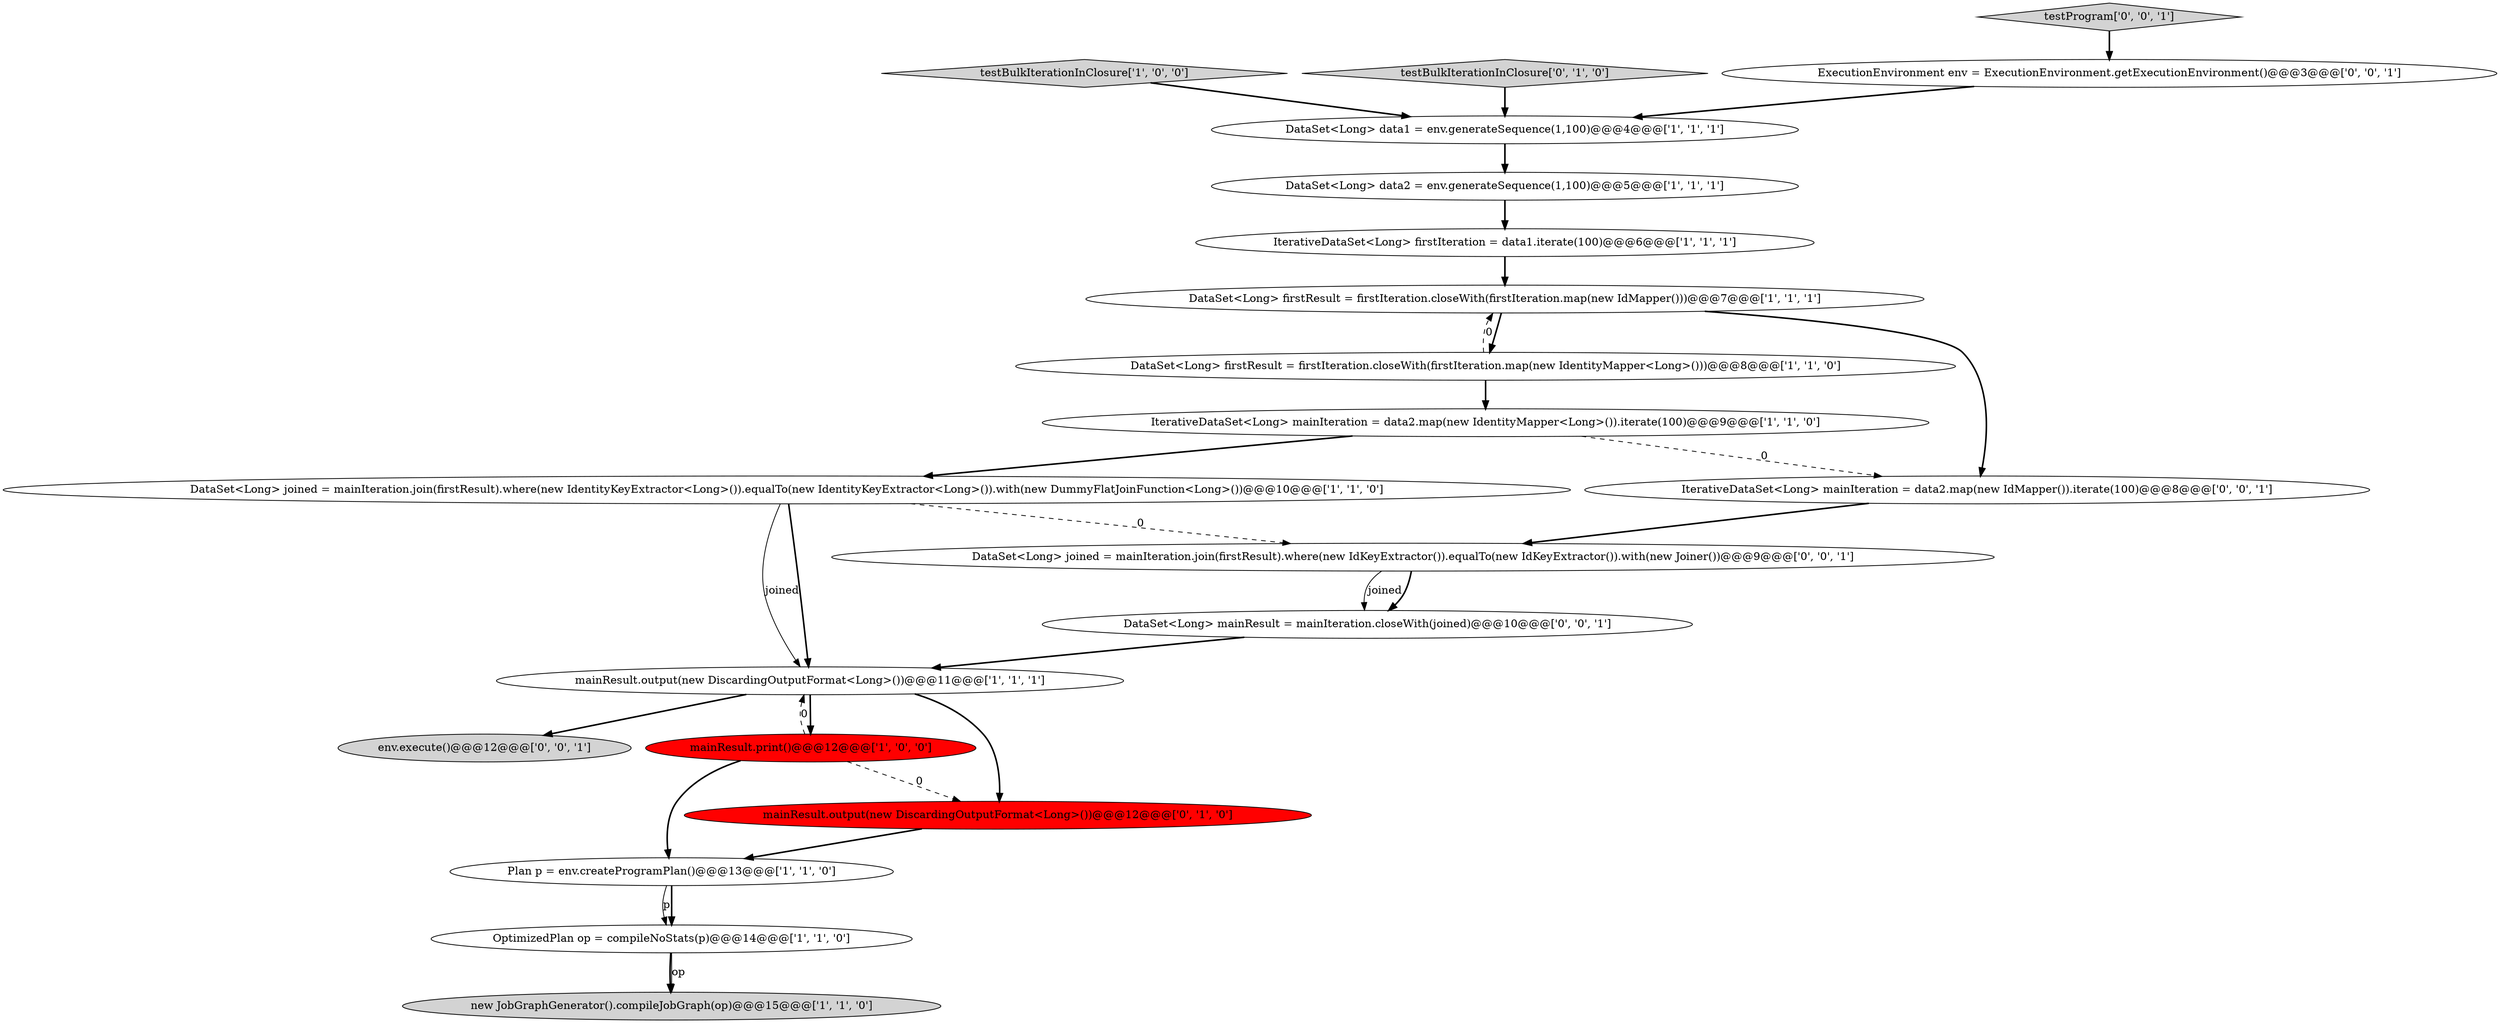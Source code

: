 digraph {
3 [style = filled, label = "IterativeDataSet<Long> mainIteration = data2.map(new IdentityMapper<Long>()).iterate(100)@@@9@@@['1', '1', '0']", fillcolor = white, shape = ellipse image = "AAA0AAABBB1BBB"];
8 [style = filled, label = "DataSet<Long> firstResult = firstIteration.closeWith(firstIteration.map(new IdMapper()))@@@7@@@['1', '1', '1']", fillcolor = white, shape = ellipse image = "AAA0AAABBB1BBB"];
2 [style = filled, label = "OptimizedPlan op = compileNoStats(p)@@@14@@@['1', '1', '0']", fillcolor = white, shape = ellipse image = "AAA0AAABBB1BBB"];
7 [style = filled, label = "mainResult.output(new DiscardingOutputFormat<Long>())@@@11@@@['1', '1', '1']", fillcolor = white, shape = ellipse image = "AAA0AAABBB1BBB"];
9 [style = filled, label = "testBulkIterationInClosure['1', '0', '0']", fillcolor = lightgray, shape = diamond image = "AAA0AAABBB1BBB"];
12 [style = filled, label = "Plan p = env.createProgramPlan()@@@13@@@['1', '1', '0']", fillcolor = white, shape = ellipse image = "AAA0AAABBB1BBB"];
14 [style = filled, label = "testBulkIterationInClosure['0', '1', '0']", fillcolor = lightgray, shape = diamond image = "AAA0AAABBB2BBB"];
17 [style = filled, label = "env.execute()@@@12@@@['0', '0', '1']", fillcolor = lightgray, shape = ellipse image = "AAA0AAABBB3BBB"];
13 [style = filled, label = "mainResult.output(new DiscardingOutputFormat<Long>())@@@12@@@['0', '1', '0']", fillcolor = red, shape = ellipse image = "AAA1AAABBB2BBB"];
11 [style = filled, label = "IterativeDataSet<Long> firstIteration = data1.iterate(100)@@@6@@@['1', '1', '1']", fillcolor = white, shape = ellipse image = "AAA0AAABBB1BBB"];
0 [style = filled, label = "DataSet<Long> firstResult = firstIteration.closeWith(firstIteration.map(new IdentityMapper<Long>()))@@@8@@@['1', '1', '0']", fillcolor = white, shape = ellipse image = "AAA0AAABBB1BBB"];
16 [style = filled, label = "DataSet<Long> mainResult = mainIteration.closeWith(joined)@@@10@@@['0', '0', '1']", fillcolor = white, shape = ellipse image = "AAA0AAABBB3BBB"];
4 [style = filled, label = "DataSet<Long> data2 = env.generateSequence(1,100)@@@5@@@['1', '1', '1']", fillcolor = white, shape = ellipse image = "AAA0AAABBB1BBB"];
5 [style = filled, label = "mainResult.print()@@@12@@@['1', '0', '0']", fillcolor = red, shape = ellipse image = "AAA1AAABBB1BBB"];
19 [style = filled, label = "testProgram['0', '0', '1']", fillcolor = lightgray, shape = diamond image = "AAA0AAABBB3BBB"];
15 [style = filled, label = "IterativeDataSet<Long> mainIteration = data2.map(new IdMapper()).iterate(100)@@@8@@@['0', '0', '1']", fillcolor = white, shape = ellipse image = "AAA0AAABBB3BBB"];
20 [style = filled, label = "ExecutionEnvironment env = ExecutionEnvironment.getExecutionEnvironment()@@@3@@@['0', '0', '1']", fillcolor = white, shape = ellipse image = "AAA0AAABBB3BBB"];
1 [style = filled, label = "new JobGraphGenerator().compileJobGraph(op)@@@15@@@['1', '1', '0']", fillcolor = lightgray, shape = ellipse image = "AAA0AAABBB1BBB"];
10 [style = filled, label = "DataSet<Long> data1 = env.generateSequence(1,100)@@@4@@@['1', '1', '1']", fillcolor = white, shape = ellipse image = "AAA0AAABBB1BBB"];
18 [style = filled, label = "DataSet<Long> joined = mainIteration.join(firstResult).where(new IdKeyExtractor()).equalTo(new IdKeyExtractor()).with(new Joiner())@@@9@@@['0', '0', '1']", fillcolor = white, shape = ellipse image = "AAA0AAABBB3BBB"];
6 [style = filled, label = "DataSet<Long> joined = mainIteration.join(firstResult).where(new IdentityKeyExtractor<Long>()).equalTo(new IdentityKeyExtractor<Long>()).with(new DummyFlatJoinFunction<Long>())@@@10@@@['1', '1', '0']", fillcolor = white, shape = ellipse image = "AAA0AAABBB1BBB"];
7->13 [style = bold, label=""];
0->3 [style = bold, label=""];
5->13 [style = dashed, label="0"];
18->16 [style = solid, label="joined"];
7->17 [style = bold, label=""];
8->15 [style = bold, label=""];
2->1 [style = bold, label=""];
19->20 [style = bold, label=""];
16->7 [style = bold, label=""];
6->7 [style = solid, label="joined"];
14->10 [style = bold, label=""];
12->2 [style = solid, label="p"];
3->6 [style = bold, label=""];
9->10 [style = bold, label=""];
15->18 [style = bold, label=""];
20->10 [style = bold, label=""];
6->18 [style = dashed, label="0"];
8->0 [style = bold, label=""];
12->2 [style = bold, label=""];
7->5 [style = bold, label=""];
13->12 [style = bold, label=""];
5->12 [style = bold, label=""];
10->4 [style = bold, label=""];
3->15 [style = dashed, label="0"];
11->8 [style = bold, label=""];
0->8 [style = dashed, label="0"];
5->7 [style = dashed, label="0"];
6->7 [style = bold, label=""];
4->11 [style = bold, label=""];
2->1 [style = solid, label="op"];
18->16 [style = bold, label=""];
}
